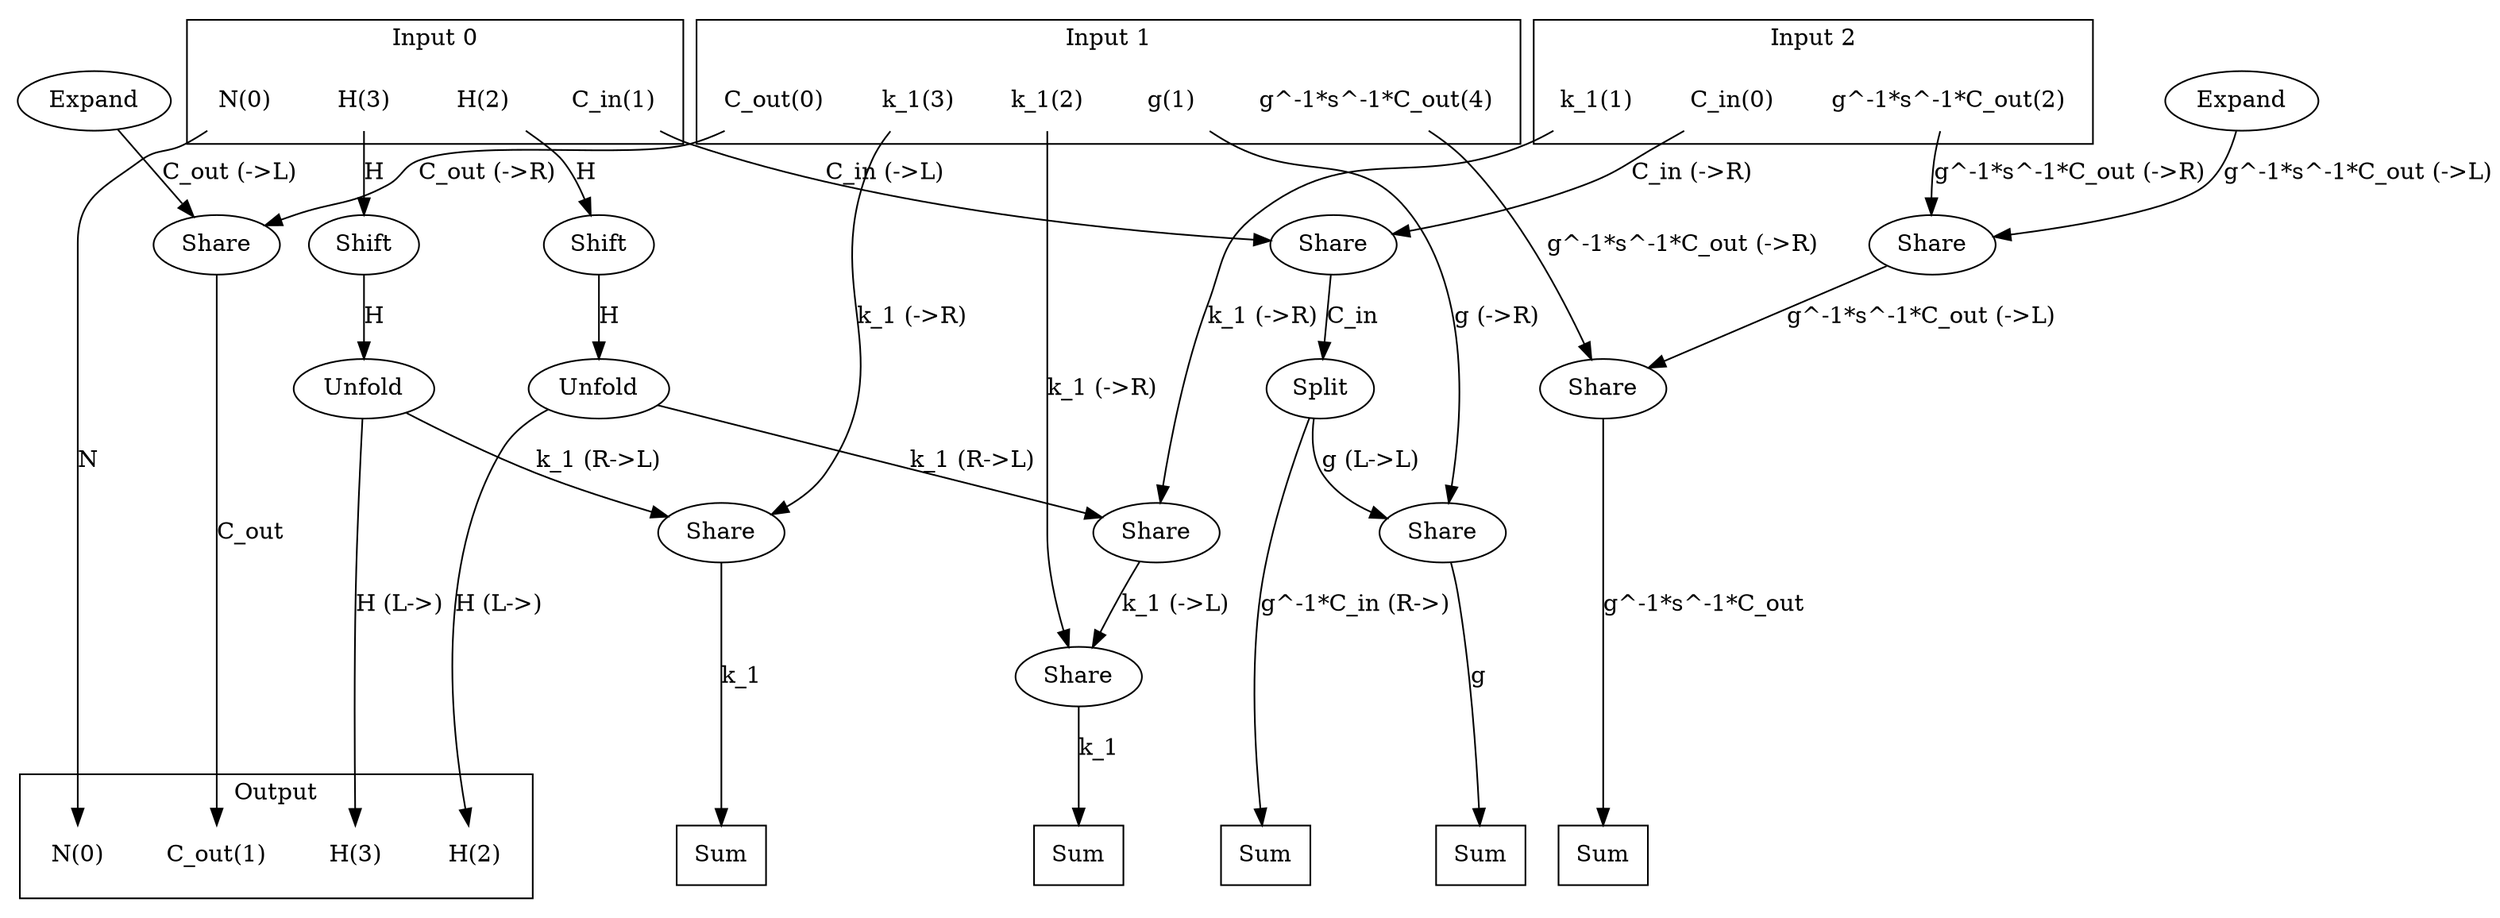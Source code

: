 digraph kernel_generated {
newrank = true;
op_0x5572e409cb00 [label="Share"];
op_0x5572e409cbf0 [label="Share"];
op_0x5572e409cc40 [label="Share"];
op_0x5572e409cd30 [label="Share"];
op_0x5572e409cd80 [label="Share"];
op_0x5572e409cdd0 [label="Share"];
op_0x5572e409cf60 [label="Share"];
op_0x5572e409cfd8 [label="Expand"];
op_0x5572e409d018 [label="Expand"];
op_0x5572e409ecc0 [label="Shift"];
op_0x5572e409ecf0 [label="Shift"];
op_0x5572e40b1e40 [label="Unfold"];
op_0x5572e40b1fc0 [label="Unfold"];
op_0x5572e40b62a0 [label="Split"];
op_0x5572e40cbe80 [label="Share"];
reduce_0x7f44f8003a98 [label="Sum", shape=box];
reduce_0x7f44f8003ab0 [label="Sum", shape=box];
reduce_0x7f44f8003928 [label="Sum", shape=box];
reduce_0x7f44f800ae88 [label="Sum", shape=box];
reduce_0x7f44f8007890 [label="Sum", shape=box];
subgraph cluster_out {
label = "Output";
out_0 [label="N(0)", shape=none];
out_1 [label="C_out(1)", shape=none];
out_2 [label="H(2)", shape=none];
out_3 [label="H(3)", shape=none];
}
{ rank = same;
reduce_0x7f44f8003a98;
reduce_0x7f44f8003ab0;
reduce_0x7f44f8003928;
reduce_0x7f44f800ae88;
reduce_0x7f44f8007890;
out_0;
out_1;
out_2;
out_3;
}
subgraph cluster_in_0 {
label = "Input 0";
in_0_0 [label="N(0)", shape=none];
in_0_1 [label="C_in(1)", shape=none];
in_0_2 [label="H(2)", shape=none];
in_0_3 [label="H(3)", shape=none];
}
subgraph cluster_in_1 {
label = "Input 1";
in_1_0 [label="C_out(0)", shape=none];
in_1_1 [label="g(1)", shape=none];
in_1_2 [label="k_1(2)", shape=none];
in_1_3 [label="k_1(3)", shape=none];
in_1_4 [label="g^-1*s^-1*C_out(4)", shape=none];
}
subgraph cluster_in_2 {
label = "Input 2";
in_2_0 [label="C_in(0)", shape=none];
in_2_1 [label="k_1(1)", shape=none];
in_2_2 [label="g^-1*s^-1*C_out(2)", shape=none];
}
{ rank = same;
in_0_0;
in_0_1;
in_0_2;
in_0_3;
in_1_0;
in_1_1;
in_1_2;
in_1_3;
in_1_4;
in_2_0;
in_2_1;
in_2_2;
}
in_0_0 -> out_0 [label="N"];
in_0_1 -> op_0x5572e409cf60 [label="C_in (->L)"];
in_0_2 -> op_0x5572e409ecf0 [label="H"];
in_0_3 -> op_0x5572e409ecc0 [label="H"];
in_1_0 -> op_0x5572e409cb00 [label="C_out (->R)"];
in_1_1 -> op_0x5572e409cd30 [label="g (->R)"];
in_1_2 -> op_0x5572e409cc40 [label="k_1 (->R)"];
in_1_3 -> op_0x5572e409cbf0 [label="k_1 (->R)"];
in_1_4 -> op_0x5572e409cd80 [label="g^-1*s^-1*C_out (->R)"];
in_2_0 -> op_0x5572e409cf60 [label="C_in (->R)"];
in_2_1 -> op_0x5572e40cbe80 [label="k_1 (->R)"];
in_2_2 -> op_0x5572e409cdd0 [label="g^-1*s^-1*C_out (->R)"];
op_0x5572e409cb00 -> out_1 [label="C_out"];
op_0x5572e40b1fc0 -> out_2 [label="H (L->)"];
op_0x5572e40b1e40 -> out_3 [label="H (L->)"];
op_0x5572e409cfd8 -> op_0x5572e409cb00 [label="C_out (->L)"];
op_0x5572e40b1e40 -> op_0x5572e409cbf0 [label="k_1 (R->L)"];
op_0x5572e40cbe80 -> op_0x5572e409cc40 [label="k_1 (->L)"];
op_0x5572e40b62a0 -> op_0x5572e409cd30 [label="g (L->L)"];
op_0x5572e409cdd0 -> op_0x5572e409cd80 [label="g^-1*s^-1*C_out (->L)"];
op_0x5572e409d018 -> op_0x5572e409cdd0 [label="g^-1*s^-1*C_out (->L)"];
op_0x5572e409ecc0 -> op_0x5572e40b1e40 [label="H"];
op_0x5572e409ecf0 -> op_0x5572e40b1fc0 [label="H"];
op_0x5572e409cf60 -> op_0x5572e40b62a0 [label="C_in"];
op_0x5572e40b1fc0 -> op_0x5572e40cbe80 [label="k_1 (R->L)"];
op_0x5572e409cd30 -> reduce_0x7f44f8003928 [label="g"];
op_0x5572e409cbf0 -> reduce_0x7f44f8003a98 [label="k_1"];
op_0x5572e409cc40 -> reduce_0x7f44f8003ab0 [label="k_1"];
op_0x5572e40b62a0 -> reduce_0x7f44f8007890 [label="g^-1*C_in (R->)"];
op_0x5572e409cd80 -> reduce_0x7f44f800ae88 [label="g^-1*s^-1*C_out"];
}
